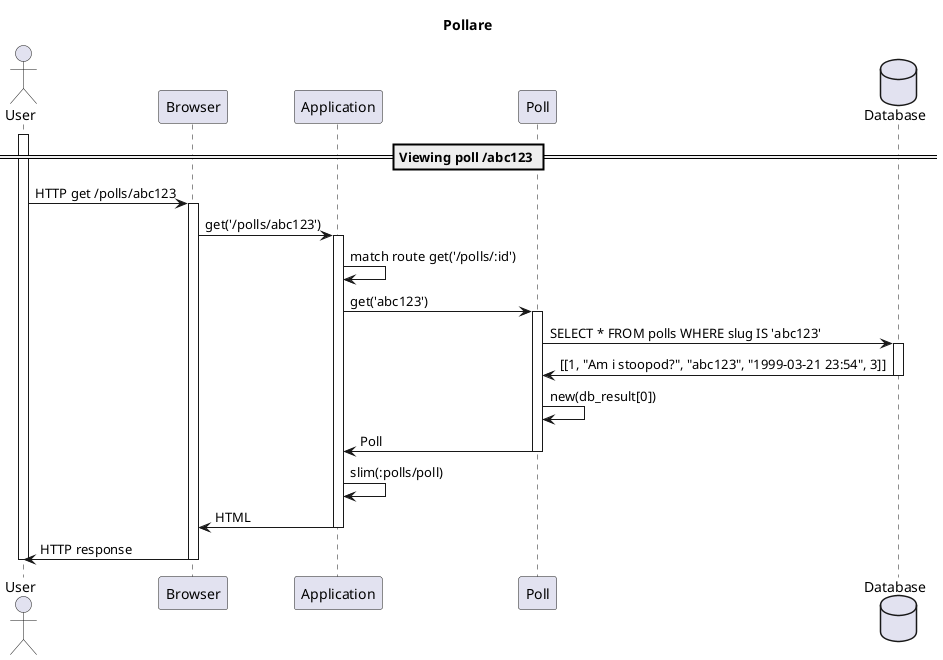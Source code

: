 @startuml
title Pollare
skinparam shadowing false

actor User
participant Browser
participant Application
participant Poll
database Database

== Viewing poll /abc123 ==
activate User
User -> Browser: HTTP get /polls/abc123
activate Browser
Browser -> Application: get('/polls/abc123')
activate Application
Application -> Application: match route get('/polls/:id')
Application -> Poll: get('abc123')
activate Poll
Poll -> Database: SELECT * FROM polls WHERE slug IS 'abc123'
activate Database
Database -> Poll: ~[[1, "Am i stoopod?", "abc123", "1999-03-21 23:54", 3]]
deactivate Database
Poll -> Poll: new(db_result[0])
Poll -> Application: Poll
deactivate Poll
Application -> Application: slim(:polls/poll)
Application -> Browser: HTML
deactivate Application
Browser -> User: HTTP response
deactivate Browser
deactivate User
@enduml